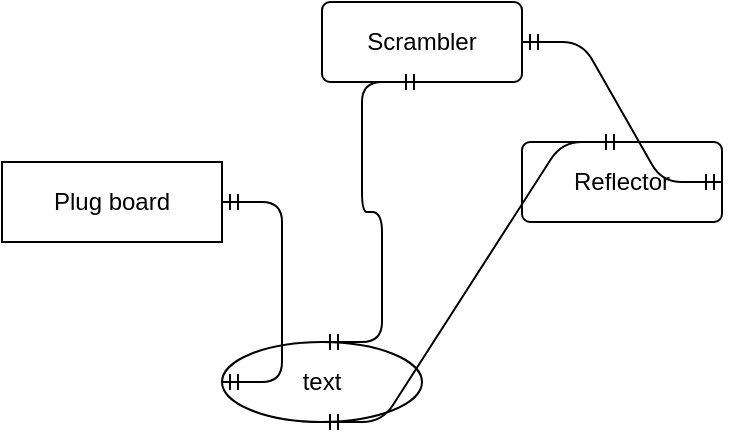 <mxfile>
    <diagram id="QGDb6nPc4oZEaCJFj0Ts" name="ページ1">
        <mxGraphModel dx="445" dy="642" grid="1" gridSize="10" guides="1" tooltips="1" connect="1" arrows="1" fold="1" page="1" pageScale="1" pageWidth="850" pageHeight="1100" math="0" shadow="0">
            <root>
                <mxCell id="0"/>
                <mxCell id="1" parent="0"/>
                <mxCell id="2" value="Scrambler" style="rounded=1;arcSize=10;whiteSpace=wrap;html=1;align=center;" vertex="1" parent="1">
                    <mxGeometry x="180" y="80" width="100" height="40" as="geometry"/>
                </mxCell>
                <mxCell id="3" value="Plug board" style="rounded=1;arcSize=0;whiteSpace=wrap;html=1;align=center;" vertex="1" parent="1">
                    <mxGeometry x="20" y="160" width="110" height="40" as="geometry"/>
                </mxCell>
                <mxCell id="4" value="Reflector" style="rounded=1;arcSize=10;whiteSpace=wrap;html=1;align=center;" vertex="1" parent="1">
                    <mxGeometry x="280" y="150" width="100" height="40" as="geometry"/>
                </mxCell>
                <mxCell id="5" value="text" style="ellipse;whiteSpace=wrap;html=1;align=center;" vertex="1" parent="1">
                    <mxGeometry x="130" y="250" width="100" height="40" as="geometry"/>
                </mxCell>
                <mxCell id="6" value="" style="edgeStyle=entityRelationEdgeStyle;fontSize=12;html=1;endArrow=ERmandOne;startArrow=ERmandOne;entryX=0.5;entryY=1;entryDx=0;entryDy=0;exitX=0.5;exitY=0;exitDx=0;exitDy=0;" edge="1" parent="1" source="5" target="2">
                    <mxGeometry width="100" height="100" relative="1" as="geometry">
                        <mxPoint x="90" y="210" as="sourcePoint"/>
                        <mxPoint x="190" y="110" as="targetPoint"/>
                    </mxGeometry>
                </mxCell>
                <mxCell id="8" value="" style="edgeStyle=entityRelationEdgeStyle;fontSize=12;html=1;endArrow=ERmandOne;startArrow=ERmandOne;exitX=1;exitY=0.5;exitDx=0;exitDy=0;entryX=0;entryY=0.5;entryDx=0;entryDy=0;" edge="1" parent="1" source="3" target="5">
                    <mxGeometry width="100" height="100" relative="1" as="geometry">
                        <mxPoint x="150" y="340" as="sourcePoint"/>
                        <mxPoint x="250" y="240" as="targetPoint"/>
                    </mxGeometry>
                </mxCell>
                <mxCell id="9" value="" style="edgeStyle=entityRelationEdgeStyle;fontSize=12;html=1;endArrow=ERmandOne;startArrow=ERmandOne;entryX=0.5;entryY=1;entryDx=0;entryDy=0;exitX=0.5;exitY=0;exitDx=0;exitDy=0;" edge="1" parent="1" source="4" target="5">
                    <mxGeometry width="100" height="100" relative="1" as="geometry">
                        <mxPoint x="100" y="340" as="sourcePoint"/>
                        <mxPoint x="200" y="240" as="targetPoint"/>
                    </mxGeometry>
                </mxCell>
                <mxCell id="10" value="" style="edgeStyle=entityRelationEdgeStyle;fontSize=12;html=1;endArrow=ERmandOne;startArrow=ERmandOne;exitX=1;exitY=0.5;exitDx=0;exitDy=0;entryX=1;entryY=0.5;entryDx=0;entryDy=0;" edge="1" parent="1" source="4" target="2">
                    <mxGeometry width="100" height="100" relative="1" as="geometry">
                        <mxPoint x="375" y="200" as="sourcePoint"/>
                        <mxPoint x="475" y="100" as="targetPoint"/>
                    </mxGeometry>
                </mxCell>
            </root>
        </mxGraphModel>
    </diagram>
</mxfile>